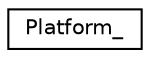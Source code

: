 digraph "Graphical Class Hierarchy"
{
  edge [fontname="Helvetica",fontsize="10",labelfontname="Helvetica",labelfontsize="10"];
  node [fontname="Helvetica",fontsize="10",shape=record];
  rankdir="LR";
  Node0 [label="Platform_",height=0.2,width=0.4,color="black", fillcolor="white", style="filled",URL="$structPlatform__.html"];
}
